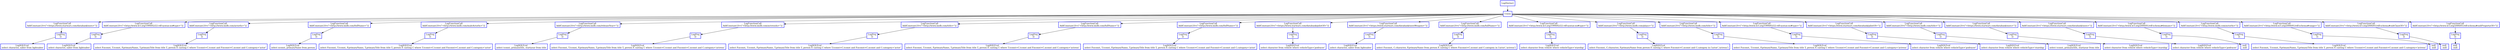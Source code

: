 digraph  g{
node [shape=rectangle, color=black, fontcolor=black, style=bold]
0 [label="LogDistinct" , color = blue] ; 
1 [label="Union", color = blue] ; 
0 -> 1 ; 
2 [label="LogFunctionCall
AddConstant{0=(\"<https://www.starwars.com/databank/uses>\")}" , color = blue] ; 
1 -> 2 ; 
3 [label="LogProj
[]" , color = blue] ; 
2 -> 3 ; 
4 [label="LogSQLEval 
select character, saber from lightsaber", color = blue] ; 
3 -> 4 ; 
6 [label="LogFunctionCall
AddConstant{0=(\"<http://www.w3.org/1999/02/22-rdf-syntax-ns#type>\")}" , color = blue] ; 
1 -> 6 ; 
7 [label="LogProj
[]" , color = blue] ; 
6 -> 7 ; 
8 [label="LogSQLEval 
select character, saber from lightsaber", color = blue] ; 
7 -> 8 ; 
10 [label="LogFunctionCall
AddConstant{0=(\"<http://www.imdb.com/actorIn>\")}" , color = blue] ; 
1 -> 10 ; 
11 [label="LogProj
[]" , color = blue] ; 
10 -> 11 ; 
12 [label="LogSQLEval 
select P.nconst, T.tconst, P.primaryName, T.primaryTitle from title T, person P, casting C where T.tconst=C.tconst and P.nconst=C.nconst and C.category='actor'", color = blue] ; 
11 -> 12 ; 
14 [label="LogFunctionCall
AddConstant{0=(\"<http://www.imdb.com/fullName>\")}" , color = blue] ; 
1 -> 14 ; 
15 [label="LogProj
[]" , color = blue] ; 
14 -> 15 ; 
16 [label="LogSQLEval 
select nconst, primaryName from person", color = blue] ; 
15 -> 16 ; 
18 [label="LogFunctionCall
AddConstant{0=(\"<http://www.imdb.com/maleActorIn>\")}" , color = blue] ; 
1 -> 18 ; 
19 [label="LogProj
[]" , color = blue] ; 
18 -> 19 ; 
20 [label="LogSQLEval 
select P.nconst, T.tconst, P.primaryName, T.primaryTitle from title T, person P, casting C where T.tconst=C.tconst and P.nconst=C.nconst and C.category='actor'", color = blue] ; 
19 -> 20 ; 
22 [label="LogFunctionCall
AddConstant{0=(\"<http://www.imdb.com/releaseYear>\")}" , color = blue] ; 
1 -> 22 ; 
23 [label="LogProj
[]" , color = blue] ; 
22 -> 23 ; 
24 [label="LogSQLEval 
select tconst, primarytitle, startyear from title", color = blue] ; 
23 -> 24 ; 
26 [label="LogFunctionCall
AddConstant{0=(\"<http://www.imdb.com/actressIn>\")}" , color = blue] ; 
1 -> 26 ; 
27 [label="LogProj
[]" , color = blue] ; 
26 -> 27 ; 
28 [label="LogSQLEval 
select P.nconst, T.tconst, P.primaryName, T.primaryTitle from title T, person P, casting C where T.tconst=C.tconst and P.nconst=C.nconst and C.category='actress'", color = blue] ; 
27 -> 28 ; 
30 [label="LogFunctionCall
AddConstant{0=(\"<http://www.imdb.com/title>\")}" , color = blue] ; 
1 -> 30 ; 
31 [label="LogProj
[]" , color = blue] ; 
30 -> 31 ; 
32 [label="LogSQLEval 
select P.nconst, T.tconst, P.primaryName, T.primaryTitle from title T, person P, casting C where T.tconst=C.tconst and P.nconst=C.nconst and C.category='actor'", color = blue] ; 
31 -> 32 ; 
34 [label="LogFunctionCall
AddConstant{0=(\"<http://www.imdb.com/fullName>\")}" , color = blue] ; 
1 -> 34 ; 
35 [label="LogProj
[]" , color = blue] ; 
34 -> 35 ; 
36 [label="LogSQLEval 
select P.nconst, T.tconst, P.primaryName, T.primaryTitle from title T, person P, casting C where T.tconst=C.tconst and P.nconst=C.nconst and C.category='actress'", color = blue] ; 
35 -> 36 ; 
38 [label="LogFunctionCall
AddConstant{0=(\"<http://www.imdb.com/fullName>\")}" , color = blue] ; 
1 -> 38 ; 
39 [label="LogProj
[]" , color = blue] ; 
38 -> 39 ; 
40 [label="LogSQLEval 
select P.nconst, T.tconst, P.primaryName, T.primaryTitle from title T, person P, casting C where T.tconst=C.tconst and P.nconst=C.nconst and C.category='actor'", color = blue] ; 
39 -> 40 ; 
42 [label="LogFunctionCall
AddConstant{0=(\"<https://www.starwars.com/databank/pilotOf>\")}" , color = blue] ; 
1 -> 42 ; 
43 [label="LogProj
[]" , color = blue] ; 
42 -> 43 ; 
44 [label="LogSQLEval 
select character from vehicle where vehicleType='podracer'", color = blue] ; 
43 -> 44 ; 
46 [label="LogFunctionCall
AddConstant{0=(\"<https://www.starwars.com/databank/usesWeapon>\")}" , color = blue] ; 
1 -> 46 ; 
47 [label="LogProj
[]" , color = blue] ; 
46 -> 47 ; 
48 [label="LogSQLEval 
select character, saber from lightsaber", color = blue] ; 
47 -> 48 ; 
50 [label="LogFunctionCall
AddConstant{0=(\"<http://www.imdb.com/fullName>\")}" , color = blue] ; 
1 -> 50 ; 
51 [label="LogProj
[]" , color = blue] ; 
50 -> 51 ; 
52 [label="LogSQLEval 
select P.nconst, C.character, P.primaryName from person P, casting C where P.nconst=C.nconst and C.category in ('actor','actress')", color = blue] ; 
51 -> 52 ; 
54 [label="LogFunctionCall
AddConstant{0=(\"<http://www.w3.org/1999/02/22-rdf-syntax-ns#type>\")}" , color = blue] ; 
1 -> 54 ; 
55 [label="LogProj
[]" , color = blue] ; 
54 -> 55 ; 
56 [label="LogSQLEval 
select character from vehicle where vehicleType='starship'", color = blue] ; 
55 -> 56 ; 
58 [label="LogFunctionCall
AddConstant{0=(\"<http://www.imdb.com/plays>\")}" , color = blue] ; 
1 -> 58 ; 
59 [label="LogProj
[]" , color = blue] ; 
58 -> 59 ; 
60 [label="LogSQLEval 
select P.nconst, C.character, P.primaryName from person P, casting C where P.nconst=C.nconst and C.category in ('actor','actress')", color = blue] ; 
59 -> 60 ; 
62 [label="LogFunctionCall
AddConstant{0=(\"<http://www.imdb.com/title>\")}" , color = blue] ; 
1 -> 62 ; 
63 [label="LogProj
[]" , color = blue] ; 
62 -> 63 ; 
64 [label="LogSQLEval 
select P.nconst, T.tconst, P.primaryName, T.primaryTitle from title T, person P, casting C where T.tconst=C.tconst and P.nconst=C.nconst and C.category='actress'", color = blue] ; 
63 -> 64 ; 
66 [label="LogFunctionCall
AddConstant{0=(\"<http://www.w3.org/1999/02/22-rdf-syntax-ns#type>\")}" , color = blue] ; 
1 -> 66 ; 
67 [label="LogProj
[]" , color = blue] ; 
66 -> 67 ; 
68 [label="LogSQLEval 
select character from vehicle where vehicleType='podracer'", color = blue] ; 
67 -> 68 ; 
70 [label="LogFunctionCall
AddConstant{0=(\"<https://www.starwars.com/databank/pilotOf>\")}" , color = blue] ; 
1 -> 70 ; 
71 [label="LogProj
[]" , color = blue] ; 
70 -> 71 ; 
72 [label="LogSQLEval 
select character from vehicle where vehicleType='starship'", color = blue] ; 
71 -> 72 ; 
74 [label="LogFunctionCall
AddConstant{0=(\"<http://www.imdb.com/title>\")}" , color = blue] ; 
1 -> 74 ; 
75 [label="LogProj
[]" , color = blue] ; 
74 -> 75 ; 
76 [label="LogSQLEval 
select tconst, primarytitle, startyear from title", color = blue] ; 
75 -> 76 ; 
78 [label="LogFunctionCall
AddConstant{0=(\"<https://www.starwars.com/databank/uses>\")}" , color = blue] ; 
1 -> 78 ; 
79 [label="LogProj
[]" , color = blue] ; 
78 -> 79 ; 
80 [label="LogSQLEval 
select character from vehicle where vehicleType='starship'", color = blue] ; 
79 -> 80 ; 
82 [label="LogFunctionCall
AddConstant{0=(\"<https://www.starwars.com/databank/uses>\")}" , color = blue] ; 
1 -> 82 ; 
83 [label="LogProj
[]" , color = blue] ; 
82 -> 83 ; 
84 [label="LogSQLEval 
select character from vehicle where vehicleType='podracer'", color = blue] ; 
83 -> 84 ; 
86 [label="LogFunctionCall
AddConstant{0=(\"<http://www.w3.org/2000/01/rdf-schema#domain>\")}" , color = blue] ; 
1 -> 86 ; 
87 [label="LogProj
[]" , color = blue] ; 
86 -> 87 ; 
88 [label="null 
null", color = blue] ; 
87 -> 88 ; 
90 [label="LogFunctionCall
AddConstant{0=(\"<http://www.imdb.com/actorIn>\")}" , color = blue] ; 
1 -> 90 ; 
91 [label="LogProj
[]" , color = blue] ; 
90 -> 91 ; 
92 [label="LogSQLEval 
select P.nconst, T.tconst, P.primaryName, T.primaryTitle from title T, person P, casting C where T.tconst=C.tconst and P.nconst=C.nconst and C.category='actress'", color = blue] ; 
91 -> 92 ; 
94 [label="LogFunctionCall
AddConstant{0=(\"<http://www.w3.org/2000/01/rdf-schema#range>\")}" , color = blue] ; 
1 -> 94 ; 
95 [label="LogProj
[]" , color = blue] ; 
94 -> 95 ; 
96 [label="null 
null", color = blue] ; 
95 -> 96 ; 
98 [label="LogFunctionCall
AddConstant{0=(\"<http://www.w3.org/2000/01/rdf-schema#subClassOf>\")}" , color = blue] ; 
1 -> 98 ; 
99 [label="LogProj
[]" , color = blue] ; 
98 -> 99 ; 
100 [label="null 
null", color = blue] ; 
99 -> 100 ; 
102 [label="LogFunctionCall
AddConstant{0=(\"<http://www.w3.org/2000/01/rdf-schema#subPropertyOf>\")}" , color = blue] ; 
1 -> 102 ; 
103 [label="LogProj
[]" , color = blue] ; 
102 -> 103 ; 
104 [label="null 
null", color = blue] ; 
103 -> 104 ; 
}

